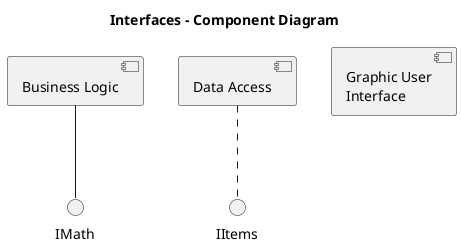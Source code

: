 @startuml

title Interfaces - Component Diagram

[Business Logic]
[Data Access] as DA
component [Graphic User\nInterface] as GUI

interface IMath as Math
interface "IItems" as Items

[Business Logic] -- Math
DA .. Items

@enduml